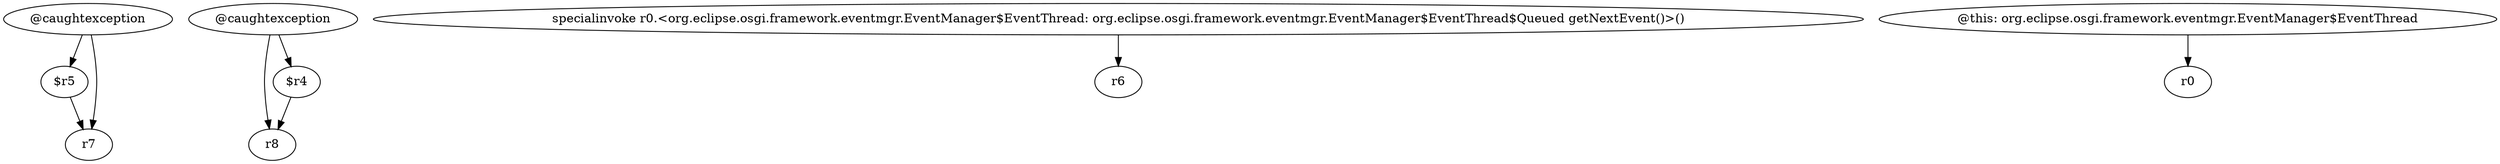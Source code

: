 digraph g {
0[label="@caughtexception"]
1[label="$r5"]
0->1[label=""]
2[label="@caughtexception"]
3[label="r8"]
2->3[label=""]
4[label="r7"]
0->4[label=""]
5[label="specialinvoke r0.<org.eclipse.osgi.framework.eventmgr.EventManager$EventThread: org.eclipse.osgi.framework.eventmgr.EventManager$EventThread$Queued getNextEvent()>()"]
6[label="r6"]
5->6[label=""]
7[label="@this: org.eclipse.osgi.framework.eventmgr.EventManager$EventThread"]
8[label="r0"]
7->8[label=""]
9[label="$r4"]
9->3[label=""]
2->9[label=""]
1->4[label=""]
}